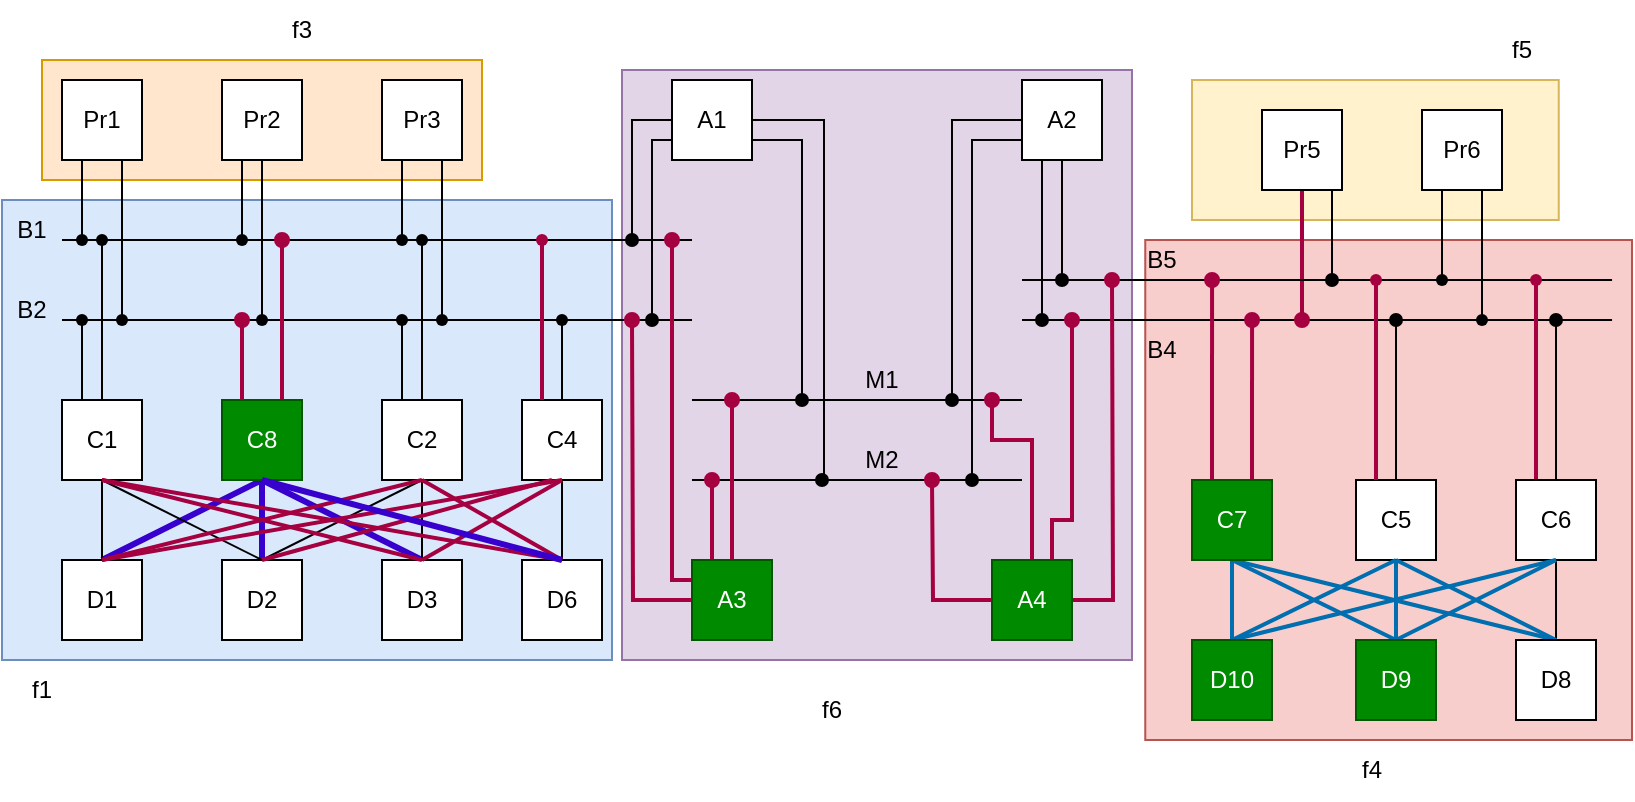 <mxfile version="25.0.2">
  <diagram name="Page-1" id="pCO-wO_WuTZd0U47I5Uy">
    <mxGraphModel dx="819" dy="546" grid="1" gridSize="10" guides="1" tooltips="1" connect="1" arrows="1" fold="1" page="1" pageScale="1" pageWidth="850" pageHeight="1100" math="0" shadow="0">
      <root>
        <mxCell id="0" />
        <mxCell id="1" parent="0" />
        <mxCell id="9lJfcO_MAp3hbMYmv9Gh-141" value="" style="rounded=0;whiteSpace=wrap;html=1;fillColor=#e1d5e7;strokeColor=#9673a6;" vertex="1" parent="1">
          <mxGeometry x="335" y="75" width="255" height="295" as="geometry" />
        </mxCell>
        <mxCell id="9lJfcO_MAp3hbMYmv9Gh-1" value="" style="rounded=0;whiteSpace=wrap;html=1;fillColor=#f8cecc;strokeColor=#b85450;" vertex="1" parent="1">
          <mxGeometry x="596.63" y="160" width="243.37" height="250" as="geometry" />
        </mxCell>
        <mxCell id="9lJfcO_MAp3hbMYmv9Gh-2" value="" style="rounded=0;whiteSpace=wrap;html=1;fillColor=#fff2cc;strokeColor=#d6b656;" vertex="1" parent="1">
          <mxGeometry x="620" y="80" width="183.37" height="70" as="geometry" />
        </mxCell>
        <mxCell id="9lJfcO_MAp3hbMYmv9Gh-4" value="" style="endArrow=none;html=1;rounded=0;entryX=0.959;entryY=0.08;entryDx=0;entryDy=0;entryPerimeter=0;" edge="1" parent="1" source="9lJfcO_MAp3hbMYmv9Gh-112" target="9lJfcO_MAp3hbMYmv9Gh-1">
          <mxGeometry width="50" height="50" relative="1" as="geometry">
            <mxPoint x="535" y="180" as="sourcePoint" />
            <mxPoint x="775" y="180" as="targetPoint" />
          </mxGeometry>
        </mxCell>
        <mxCell id="9lJfcO_MAp3hbMYmv9Gh-5" value="" style="rounded=0;whiteSpace=wrap;html=1;fillColor=#ffe6cc;strokeColor=#d79b00;" vertex="1" parent="1">
          <mxGeometry x="45" y="70" width="220" height="60" as="geometry" />
        </mxCell>
        <mxCell id="9lJfcO_MAp3hbMYmv9Gh-6" value="" style="rounded=0;whiteSpace=wrap;html=1;fillColor=#dae8fc;strokeColor=#6c8ebf;" vertex="1" parent="1">
          <mxGeometry x="25" y="140" width="305" height="230" as="geometry" />
        </mxCell>
        <mxCell id="9lJfcO_MAp3hbMYmv9Gh-7" value="Pr1" style="whiteSpace=wrap;html=1;aspect=fixed;" vertex="1" parent="1">
          <mxGeometry x="55" y="80" width="40" height="40" as="geometry" />
        </mxCell>
        <mxCell id="9lJfcO_MAp3hbMYmv9Gh-8" value="Pr2" style="whiteSpace=wrap;html=1;aspect=fixed;" vertex="1" parent="1">
          <mxGeometry x="135" y="80" width="40" height="40" as="geometry" />
        </mxCell>
        <mxCell id="9lJfcO_MAp3hbMYmv9Gh-9" value="Pr3" style="whiteSpace=wrap;html=1;aspect=fixed;" vertex="1" parent="1">
          <mxGeometry x="215" y="80" width="40" height="40" as="geometry" />
        </mxCell>
        <mxCell id="9lJfcO_MAp3hbMYmv9Gh-10" value="" style="endArrow=none;html=1;rounded=0;" edge="1" parent="1" source="9lJfcO_MAp3hbMYmv9Gh-44">
          <mxGeometry width="50" height="50" relative="1" as="geometry">
            <mxPoint x="55" y="160" as="sourcePoint" />
            <mxPoint x="370" y="160" as="targetPoint" />
          </mxGeometry>
        </mxCell>
        <mxCell id="9lJfcO_MAp3hbMYmv9Gh-11" value="" style="endArrow=none;html=1;rounded=0;" edge="1" parent="1" source="9lJfcO_MAp3hbMYmv9Gh-125">
          <mxGeometry width="50" height="50" relative="1" as="geometry">
            <mxPoint x="55" y="200" as="sourcePoint" />
            <mxPoint x="370" y="200" as="targetPoint" />
          </mxGeometry>
        </mxCell>
        <mxCell id="9lJfcO_MAp3hbMYmv9Gh-12" value="B1" style="text;html=1;align=center;verticalAlign=middle;whiteSpace=wrap;rounded=0;" vertex="1" parent="1">
          <mxGeometry x="25" y="140" width="30" height="30" as="geometry" />
        </mxCell>
        <mxCell id="9lJfcO_MAp3hbMYmv9Gh-13" value="B2" style="text;html=1;align=center;verticalAlign=middle;whiteSpace=wrap;rounded=0;" vertex="1" parent="1">
          <mxGeometry x="25" y="180" width="30" height="30" as="geometry" />
        </mxCell>
        <mxCell id="9lJfcO_MAp3hbMYmv9Gh-14" value="" style="endArrow=none;html=1;rounded=0;exitX=0.25;exitY=1;exitDx=0;exitDy=0;" edge="1" parent="1" source="9lJfcO_MAp3hbMYmv9Gh-7" target="9lJfcO_MAp3hbMYmv9Gh-46">
          <mxGeometry width="50" height="50" relative="1" as="geometry">
            <mxPoint x="355" y="280" as="sourcePoint" />
            <mxPoint x="65" y="160" as="targetPoint" />
          </mxGeometry>
        </mxCell>
        <mxCell id="9lJfcO_MAp3hbMYmv9Gh-15" value="" style="endArrow=none;html=1;rounded=0;exitX=0.75;exitY=1;exitDx=0;exitDy=0;" edge="1" parent="1" source="9lJfcO_MAp3hbMYmv9Gh-7">
          <mxGeometry width="50" height="50" relative="1" as="geometry">
            <mxPoint x="355" y="280" as="sourcePoint" />
            <mxPoint x="85" y="200" as="targetPoint" />
          </mxGeometry>
        </mxCell>
        <mxCell id="9lJfcO_MAp3hbMYmv9Gh-16" value="" style="endArrow=none;html=1;rounded=0;exitX=0.25;exitY=1;exitDx=0;exitDy=0;" edge="1" parent="1" source="9lJfcO_MAp3hbMYmv9Gh-8">
          <mxGeometry width="50" height="50" relative="1" as="geometry">
            <mxPoint x="355" y="280" as="sourcePoint" />
            <mxPoint x="145" y="160" as="targetPoint" />
          </mxGeometry>
        </mxCell>
        <mxCell id="9lJfcO_MAp3hbMYmv9Gh-17" value="" style="endArrow=none;html=1;rounded=0;exitX=0.75;exitY=1;exitDx=0;exitDy=0;" edge="1" parent="1">
          <mxGeometry width="50" height="50" relative="1" as="geometry">
            <mxPoint x="155" y="120" as="sourcePoint" />
            <mxPoint x="155" y="200" as="targetPoint" />
          </mxGeometry>
        </mxCell>
        <mxCell id="9lJfcO_MAp3hbMYmv9Gh-18" value="" style="endArrow=none;html=1;rounded=0;entryX=0.75;entryY=1;entryDx=0;entryDy=0;" edge="1" parent="1" target="9lJfcO_MAp3hbMYmv9Gh-9">
          <mxGeometry width="50" height="50" relative="1" as="geometry">
            <mxPoint x="245" y="200" as="sourcePoint" />
            <mxPoint x="255" y="170" as="targetPoint" />
          </mxGeometry>
        </mxCell>
        <mxCell id="9lJfcO_MAp3hbMYmv9Gh-19" value="" style="endArrow=none;html=1;rounded=0;entryX=0.25;entryY=1;entryDx=0;entryDy=0;" edge="1" parent="1" target="9lJfcO_MAp3hbMYmv9Gh-9">
          <mxGeometry width="50" height="50" relative="1" as="geometry">
            <mxPoint x="225" y="160" as="sourcePoint" />
            <mxPoint x="255" y="170" as="targetPoint" />
          </mxGeometry>
        </mxCell>
        <mxCell id="9lJfcO_MAp3hbMYmv9Gh-20" value="С1" style="whiteSpace=wrap;html=1;aspect=fixed;" vertex="1" parent="1">
          <mxGeometry x="55" y="240" width="40" height="40" as="geometry" />
        </mxCell>
        <mxCell id="9lJfcO_MAp3hbMYmv9Gh-21" value="" style="endArrow=none;html=1;rounded=0;exitX=0.25;exitY=0;exitDx=0;exitDy=0;" edge="1" parent="1" source="9lJfcO_MAp3hbMYmv9Gh-20">
          <mxGeometry width="50" height="50" relative="1" as="geometry">
            <mxPoint x="245" y="270" as="sourcePoint" />
            <mxPoint x="65" y="200" as="targetPoint" />
          </mxGeometry>
        </mxCell>
        <mxCell id="9lJfcO_MAp3hbMYmv9Gh-22" value="" style="endArrow=none;html=1;rounded=0;exitX=0.5;exitY=0;exitDx=0;exitDy=0;" edge="1" parent="1" source="9lJfcO_MAp3hbMYmv9Gh-20">
          <mxGeometry width="50" height="50" relative="1" as="geometry">
            <mxPoint x="245" y="270" as="sourcePoint" />
            <mxPoint x="75" y="160" as="targetPoint" />
          </mxGeometry>
        </mxCell>
        <mxCell id="9lJfcO_MAp3hbMYmv9Gh-23" style="rounded=0;orthogonalLoop=1;jettySize=auto;html=1;entryX=0.5;entryY=1;entryDx=0;entryDy=0;exitX=0.5;exitY=0;exitDx=0;exitDy=0;endArrow=none;endFill=0;fillColor=#6a00ff;strokeColor=#3700CC;strokeWidth=3;" edge="1" parent="1" source="9lJfcO_MAp3hbMYmv9Gh-24" target="9lJfcO_MAp3hbMYmv9Gh-123">
          <mxGeometry relative="1" as="geometry" />
        </mxCell>
        <mxCell id="9lJfcO_MAp3hbMYmv9Gh-24" value="D1" style="whiteSpace=wrap;html=1;aspect=fixed;" vertex="1" parent="1">
          <mxGeometry x="55" y="320" width="40" height="40" as="geometry" />
        </mxCell>
        <mxCell id="9lJfcO_MAp3hbMYmv9Gh-25" style="edgeStyle=orthogonalEdgeStyle;rounded=0;orthogonalLoop=1;jettySize=auto;html=1;entryX=0.5;entryY=1;entryDx=0;entryDy=0;endArrow=none;endFill=0;fillColor=#6a00ff;strokeColor=#3700CC;strokeWidth=3;" edge="1" parent="1" source="9lJfcO_MAp3hbMYmv9Gh-26" target="9lJfcO_MAp3hbMYmv9Gh-123">
          <mxGeometry relative="1" as="geometry" />
        </mxCell>
        <mxCell id="9lJfcO_MAp3hbMYmv9Gh-26" value="D2" style="whiteSpace=wrap;html=1;aspect=fixed;" vertex="1" parent="1">
          <mxGeometry x="135" y="320" width="40" height="40" as="geometry" />
        </mxCell>
        <mxCell id="9lJfcO_MAp3hbMYmv9Gh-27" value="" style="endArrow=none;html=1;rounded=0;exitX=0.5;exitY=1;exitDx=0;exitDy=0;entryX=0.5;entryY=0;entryDx=0;entryDy=0;" edge="1" parent="1" source="9lJfcO_MAp3hbMYmv9Gh-20" target="9lJfcO_MAp3hbMYmv9Gh-24">
          <mxGeometry width="50" height="50" relative="1" as="geometry">
            <mxPoint x="245" y="270" as="sourcePoint" />
            <mxPoint x="295" y="220" as="targetPoint" />
          </mxGeometry>
        </mxCell>
        <mxCell id="9lJfcO_MAp3hbMYmv9Gh-28" value="" style="endArrow=none;html=1;rounded=0;exitX=0.5;exitY=0;exitDx=0;exitDy=0;entryX=0.5;entryY=1;entryDx=0;entryDy=0;" edge="1" parent="1" source="9lJfcO_MAp3hbMYmv9Gh-26" target="9lJfcO_MAp3hbMYmv9Gh-20">
          <mxGeometry width="50" height="50" relative="1" as="geometry">
            <mxPoint x="245" y="270" as="sourcePoint" />
            <mxPoint x="295" y="220" as="targetPoint" />
          </mxGeometry>
        </mxCell>
        <mxCell id="9lJfcO_MAp3hbMYmv9Gh-29" value="С2" style="whiteSpace=wrap;html=1;aspect=fixed;" vertex="1" parent="1">
          <mxGeometry x="215" y="240" width="40" height="40" as="geometry" />
        </mxCell>
        <mxCell id="9lJfcO_MAp3hbMYmv9Gh-30" style="rounded=0;orthogonalLoop=1;jettySize=auto;html=1;entryX=0.5;entryY=1;entryDx=0;entryDy=0;exitX=0.5;exitY=0;exitDx=0;exitDy=0;fillColor=#6a00ff;strokeColor=#3700CC;strokeWidth=3;endArrow=none;endFill=0;" edge="1" parent="1" source="9lJfcO_MAp3hbMYmv9Gh-31" target="9lJfcO_MAp3hbMYmv9Gh-123">
          <mxGeometry relative="1" as="geometry" />
        </mxCell>
        <mxCell id="9lJfcO_MAp3hbMYmv9Gh-31" value="D3" style="whiteSpace=wrap;html=1;aspect=fixed;" vertex="1" parent="1">
          <mxGeometry x="215" y="320" width="40" height="40" as="geometry" />
        </mxCell>
        <mxCell id="9lJfcO_MAp3hbMYmv9Gh-32" value="" style="endArrow=none;html=1;rounded=0;exitX=0.5;exitY=1;exitDx=0;exitDy=0;entryX=0.5;entryY=0;entryDx=0;entryDy=0;" edge="1" parent="1" source="9lJfcO_MAp3hbMYmv9Gh-29" target="9lJfcO_MAp3hbMYmv9Gh-31">
          <mxGeometry width="50" height="50" relative="1" as="geometry">
            <mxPoint x="245" y="270" as="sourcePoint" />
            <mxPoint x="295" y="220" as="targetPoint" />
          </mxGeometry>
        </mxCell>
        <mxCell id="9lJfcO_MAp3hbMYmv9Gh-33" value="" style="endArrow=none;html=1;rounded=0;exitX=0.5;exitY=0;exitDx=0;exitDy=0;entryX=0.5;entryY=1;entryDx=0;entryDy=0;" edge="1" parent="1" source="9lJfcO_MAp3hbMYmv9Gh-26" target="9lJfcO_MAp3hbMYmv9Gh-29">
          <mxGeometry width="50" height="50" relative="1" as="geometry">
            <mxPoint x="245" y="270" as="sourcePoint" />
            <mxPoint x="295" y="220" as="targetPoint" />
          </mxGeometry>
        </mxCell>
        <mxCell id="9lJfcO_MAp3hbMYmv9Gh-34" value="" style="endArrow=none;html=1;rounded=0;entryX=0.25;entryY=0;entryDx=0;entryDy=0;" edge="1" parent="1" target="9lJfcO_MAp3hbMYmv9Gh-29">
          <mxGeometry width="50" height="50" relative="1" as="geometry">
            <mxPoint x="225" y="200" as="sourcePoint" />
            <mxPoint x="295" y="220" as="targetPoint" />
          </mxGeometry>
        </mxCell>
        <mxCell id="9lJfcO_MAp3hbMYmv9Gh-35" value="" style="endArrow=none;html=1;rounded=0;exitX=0.5;exitY=0;exitDx=0;exitDy=0;" edge="1" parent="1" source="9lJfcO_MAp3hbMYmv9Gh-29">
          <mxGeometry width="50" height="50" relative="1" as="geometry">
            <mxPoint x="245" y="270" as="sourcePoint" />
            <mxPoint x="235" y="160" as="targetPoint" />
          </mxGeometry>
        </mxCell>
        <mxCell id="9lJfcO_MAp3hbMYmv9Gh-36" style="edgeStyle=orthogonalEdgeStyle;rounded=0;orthogonalLoop=1;jettySize=auto;html=1;endArrow=oval;endFill=1;" edge="1" parent="1" source="9lJfcO_MAp3hbMYmv9Gh-38">
          <mxGeometry relative="1" as="geometry">
            <mxPoint x="425" y="240" as="targetPoint" />
            <Array as="points">
              <mxPoint x="425" y="110" />
            </Array>
          </mxGeometry>
        </mxCell>
        <mxCell id="9lJfcO_MAp3hbMYmv9Gh-37" style="edgeStyle=orthogonalEdgeStyle;rounded=0;orthogonalLoop=1;jettySize=auto;html=1;endArrow=oval;endFill=1;" edge="1" parent="1" source="9lJfcO_MAp3hbMYmv9Gh-38">
          <mxGeometry relative="1" as="geometry">
            <mxPoint x="435" y="280" as="targetPoint" />
            <Array as="points">
              <mxPoint x="436" y="100" />
              <mxPoint x="436" y="280" />
            </Array>
          </mxGeometry>
        </mxCell>
        <mxCell id="9lJfcO_MAp3hbMYmv9Gh-128" style="edgeStyle=orthogonalEdgeStyle;rounded=0;orthogonalLoop=1;jettySize=auto;html=1;endArrow=oval;endFill=1;" edge="1" parent="1" source="9lJfcO_MAp3hbMYmv9Gh-38">
          <mxGeometry relative="1" as="geometry">
            <mxPoint x="340" y="160" as="targetPoint" />
          </mxGeometry>
        </mxCell>
        <mxCell id="9lJfcO_MAp3hbMYmv9Gh-130" style="edgeStyle=orthogonalEdgeStyle;rounded=0;orthogonalLoop=1;jettySize=auto;html=1;endArrow=oval;endFill=1;" edge="1" parent="1" source="9lJfcO_MAp3hbMYmv9Gh-38">
          <mxGeometry relative="1" as="geometry">
            <mxPoint x="350" y="200" as="targetPoint" />
            <Array as="points">
              <mxPoint x="350" y="110" />
            </Array>
          </mxGeometry>
        </mxCell>
        <mxCell id="9lJfcO_MAp3hbMYmv9Gh-38" value="A1" style="whiteSpace=wrap;html=1;aspect=fixed;" vertex="1" parent="1">
          <mxGeometry x="360" y="80" width="40" height="40" as="geometry" />
        </mxCell>
        <mxCell id="9lJfcO_MAp3hbMYmv9Gh-41" value="" style="endArrow=none;html=1;rounded=0;" edge="1" parent="1" target="9lJfcO_MAp3hbMYmv9Gh-42">
          <mxGeometry width="50" height="50" relative="1" as="geometry">
            <mxPoint x="55" y="200" as="sourcePoint" />
            <mxPoint x="355" y="200" as="targetPoint" />
          </mxGeometry>
        </mxCell>
        <mxCell id="9lJfcO_MAp3hbMYmv9Gh-42" value="" style="shape=waypoint;sketch=0;fillStyle=solid;size=6;pointerEvents=1;points=[];fillColor=none;resizable=0;rotatable=0;perimeter=centerPerimeter;snapToPoint=1;" vertex="1" parent="1">
          <mxGeometry x="55" y="190" width="20" height="20" as="geometry" />
        </mxCell>
        <mxCell id="9lJfcO_MAp3hbMYmv9Gh-43" value="" style="endArrow=none;html=1;rounded=0;" edge="1" parent="1" target="9lJfcO_MAp3hbMYmv9Gh-44">
          <mxGeometry width="50" height="50" relative="1" as="geometry">
            <mxPoint x="55" y="160" as="sourcePoint" />
            <mxPoint x="355" y="160" as="targetPoint" />
          </mxGeometry>
        </mxCell>
        <mxCell id="9lJfcO_MAp3hbMYmv9Gh-44" value="" style="shape=waypoint;sketch=0;fillStyle=solid;size=6;pointerEvents=1;points=[];fillColor=none;resizable=0;rotatable=0;perimeter=centerPerimeter;snapToPoint=1;" vertex="1" parent="1">
          <mxGeometry x="65" y="150" width="20" height="20" as="geometry" />
        </mxCell>
        <mxCell id="9lJfcO_MAp3hbMYmv9Gh-45" value="" style="shape=waypoint;sketch=0;fillStyle=solid;size=6;pointerEvents=1;points=[];fillColor=none;resizable=0;rotatable=0;perimeter=centerPerimeter;snapToPoint=1;" vertex="1" parent="1">
          <mxGeometry x="75" y="190" width="20" height="20" as="geometry" />
        </mxCell>
        <mxCell id="9lJfcO_MAp3hbMYmv9Gh-46" value="" style="shape=waypoint;sketch=0;fillStyle=solid;size=6;pointerEvents=1;points=[];fillColor=none;resizable=0;rotatable=0;perimeter=centerPerimeter;snapToPoint=1;" vertex="1" parent="1">
          <mxGeometry x="55" y="150" width="20" height="20" as="geometry" />
        </mxCell>
        <mxCell id="9lJfcO_MAp3hbMYmv9Gh-47" value="" style="shape=waypoint;sketch=0;fillStyle=solid;size=6;pointerEvents=1;points=[];fillColor=none;resizable=0;rotatable=0;perimeter=centerPerimeter;snapToPoint=1;" vertex="1" parent="1">
          <mxGeometry x="135" y="150" width="20" height="20" as="geometry" />
        </mxCell>
        <mxCell id="9lJfcO_MAp3hbMYmv9Gh-49" value="" style="shape=waypoint;sketch=0;fillStyle=solid;size=6;pointerEvents=1;points=[];fillColor=none;resizable=0;rotatable=0;perimeter=centerPerimeter;snapToPoint=1;" vertex="1" parent="1">
          <mxGeometry x="215" y="190" width="20" height="20" as="geometry" />
        </mxCell>
        <mxCell id="9lJfcO_MAp3hbMYmv9Gh-50" value="" style="shape=waypoint;sketch=0;fillStyle=solid;size=6;pointerEvents=1;points=[];fillColor=none;resizable=0;rotatable=0;perimeter=centerPerimeter;snapToPoint=1;" vertex="1" parent="1">
          <mxGeometry x="215" y="150" width="20" height="20" as="geometry" />
        </mxCell>
        <mxCell id="9lJfcO_MAp3hbMYmv9Gh-51" value="" style="shape=waypoint;sketch=0;fillStyle=solid;size=6;pointerEvents=1;points=[];fillColor=none;resizable=0;rotatable=0;perimeter=centerPerimeter;snapToPoint=1;" vertex="1" parent="1">
          <mxGeometry x="235" y="190" width="20" height="20" as="geometry" />
        </mxCell>
        <mxCell id="9lJfcO_MAp3hbMYmv9Gh-52" value="" style="shape=waypoint;sketch=0;fillStyle=solid;size=6;pointerEvents=1;points=[];fillColor=none;resizable=0;rotatable=0;perimeter=centerPerimeter;snapToPoint=1;" vertex="1" parent="1">
          <mxGeometry x="225" y="150" width="20" height="20" as="geometry" />
        </mxCell>
        <mxCell id="9lJfcO_MAp3hbMYmv9Gh-53" value="" style="shape=waypoint;sketch=0;fillStyle=solid;size=6;pointerEvents=1;points=[];fillColor=none;resizable=0;rotatable=0;perimeter=centerPerimeter;snapToPoint=1;" vertex="1" parent="1">
          <mxGeometry x="295" y="190" width="20" height="20" as="geometry" />
        </mxCell>
        <mxCell id="9lJfcO_MAp3hbMYmv9Gh-56" value="" style="endArrow=none;html=1;rounded=0;" edge="1" parent="1">
          <mxGeometry width="50" height="50" relative="1" as="geometry">
            <mxPoint x="370" y="240" as="sourcePoint" />
            <mxPoint x="535" y="240" as="targetPoint" />
          </mxGeometry>
        </mxCell>
        <mxCell id="9lJfcO_MAp3hbMYmv9Gh-57" value="M1" style="text;html=1;align=center;verticalAlign=middle;whiteSpace=wrap;rounded=0;" vertex="1" parent="1">
          <mxGeometry x="455" y="220" width="20" height="20" as="geometry" />
        </mxCell>
        <mxCell id="9lJfcO_MAp3hbMYmv9Gh-58" value="" style="endArrow=none;html=1;rounded=0;" edge="1" parent="1">
          <mxGeometry width="50" height="50" relative="1" as="geometry">
            <mxPoint x="370" y="280" as="sourcePoint" />
            <mxPoint x="535" y="280" as="targetPoint" />
          </mxGeometry>
        </mxCell>
        <mxCell id="9lJfcO_MAp3hbMYmv9Gh-59" value="M2" style="text;html=1;align=center;verticalAlign=middle;whiteSpace=wrap;rounded=0;" vertex="1" parent="1">
          <mxGeometry x="455" y="260" width="20" height="20" as="geometry" />
        </mxCell>
        <mxCell id="9lJfcO_MAp3hbMYmv9Gh-60" style="edgeStyle=orthogonalEdgeStyle;rounded=0;orthogonalLoop=1;jettySize=auto;html=1;endArrow=oval;endFill=1;" edge="1" parent="1" source="9lJfcO_MAp3hbMYmv9Gh-64">
          <mxGeometry relative="1" as="geometry">
            <mxPoint x="500" y="240" as="targetPoint" />
            <Array as="points">
              <mxPoint x="500" y="100" />
              <mxPoint x="500" y="240" />
            </Array>
          </mxGeometry>
        </mxCell>
        <mxCell id="9lJfcO_MAp3hbMYmv9Gh-61" style="edgeStyle=orthogonalEdgeStyle;rounded=0;orthogonalLoop=1;jettySize=auto;html=1;endArrow=oval;endFill=1;" edge="1" parent="1">
          <mxGeometry relative="1" as="geometry">
            <mxPoint x="545" y="200" as="targetPoint" />
            <mxPoint x="545.0" y="120" as="sourcePoint" />
          </mxGeometry>
        </mxCell>
        <mxCell id="9lJfcO_MAp3hbMYmv9Gh-62" style="edgeStyle=orthogonalEdgeStyle;rounded=0;orthogonalLoop=1;jettySize=auto;html=1;endArrow=oval;endFill=1;" edge="1" parent="1" source="9lJfcO_MAp3hbMYmv9Gh-64">
          <mxGeometry relative="1" as="geometry">
            <mxPoint x="510" y="280" as="targetPoint" />
            <Array as="points">
              <mxPoint x="510" y="110" />
            </Array>
          </mxGeometry>
        </mxCell>
        <mxCell id="9lJfcO_MAp3hbMYmv9Gh-63" style="edgeStyle=orthogonalEdgeStyle;rounded=0;orthogonalLoop=1;jettySize=auto;html=1;endArrow=oval;endFill=1;" edge="1" parent="1" source="9lJfcO_MAp3hbMYmv9Gh-64">
          <mxGeometry relative="1" as="geometry">
            <mxPoint x="555" y="180" as="targetPoint" />
          </mxGeometry>
        </mxCell>
        <mxCell id="9lJfcO_MAp3hbMYmv9Gh-64" value="A2" style="whiteSpace=wrap;html=1;aspect=fixed;" vertex="1" parent="1">
          <mxGeometry x="535" y="80" width="40" height="40" as="geometry" />
        </mxCell>
        <mxCell id="9lJfcO_MAp3hbMYmv9Gh-65" value="" style="endArrow=none;html=1;rounded=0;entryX=0.959;entryY=0.16;entryDx=0;entryDy=0;entryPerimeter=0;" edge="1" parent="1" target="9lJfcO_MAp3hbMYmv9Gh-1">
          <mxGeometry width="50" height="50" relative="1" as="geometry">
            <mxPoint x="650" y="200" as="sourcePoint" />
            <mxPoint x="775" y="200" as="targetPoint" />
          </mxGeometry>
        </mxCell>
        <mxCell id="9lJfcO_MAp3hbMYmv9Gh-66" style="edgeStyle=orthogonalEdgeStyle;rounded=0;orthogonalLoop=1;jettySize=auto;html=1;endArrow=oval;endFill=1;" edge="1" parent="1">
          <mxGeometry relative="1" as="geometry">
            <mxPoint x="690" y="180" as="targetPoint" />
            <mxPoint x="690" y="135" as="sourcePoint" />
            <Array as="points">
              <mxPoint x="690" y="180" />
            </Array>
          </mxGeometry>
        </mxCell>
        <mxCell id="9lJfcO_MAp3hbMYmv9Gh-67" style="edgeStyle=orthogonalEdgeStyle;rounded=0;orthogonalLoop=1;jettySize=auto;html=1;endArrow=oval;endFill=1;fillColor=#d80073;strokeColor=#A50040;strokeWidth=2;" edge="1" parent="1" source="9lJfcO_MAp3hbMYmv9Gh-68">
          <mxGeometry relative="1" as="geometry">
            <mxPoint x="675" y="200" as="targetPoint" />
          </mxGeometry>
        </mxCell>
        <mxCell id="9lJfcO_MAp3hbMYmv9Gh-68" value="Pr5" style="whiteSpace=wrap;html=1;aspect=fixed;" vertex="1" parent="1">
          <mxGeometry x="655" y="95" width="40" height="40" as="geometry" />
        </mxCell>
        <mxCell id="9lJfcO_MAp3hbMYmv9Gh-69" value="Pr6" style="whiteSpace=wrap;html=1;aspect=fixed;" vertex="1" parent="1">
          <mxGeometry x="735" y="95" width="40" height="40" as="geometry" />
        </mxCell>
        <mxCell id="9lJfcO_MAp3hbMYmv9Gh-70" value="B4" style="text;html=1;align=center;verticalAlign=middle;whiteSpace=wrap;rounded=0;" vertex="1" parent="1">
          <mxGeometry x="590" y="200" width="30" height="30" as="geometry" />
        </mxCell>
        <mxCell id="9lJfcO_MAp3hbMYmv9Gh-71" value="B5" style="text;html=1;align=center;verticalAlign=middle;whiteSpace=wrap;rounded=0;" vertex="1" parent="1">
          <mxGeometry x="590" y="155" width="30" height="30" as="geometry" />
        </mxCell>
        <mxCell id="9lJfcO_MAp3hbMYmv9Gh-72" value="f1" style="text;html=1;align=center;verticalAlign=middle;whiteSpace=wrap;rounded=0;" vertex="1" parent="1">
          <mxGeometry x="35" y="370" width="20" height="30" as="geometry" />
        </mxCell>
        <mxCell id="9lJfcO_MAp3hbMYmv9Gh-73" value="" style="group" vertex="1" connectable="0" parent="1">
          <mxGeometry x="285" y="200" width="40" height="160" as="geometry" />
        </mxCell>
        <mxCell id="9lJfcO_MAp3hbMYmv9Gh-74" value="С4" style="whiteSpace=wrap;html=1;aspect=fixed;" vertex="1" parent="9lJfcO_MAp3hbMYmv9Gh-73">
          <mxGeometry y="40" width="40" height="40" as="geometry" />
        </mxCell>
        <mxCell id="9lJfcO_MAp3hbMYmv9Gh-75" value="D6" style="whiteSpace=wrap;html=1;aspect=fixed;" vertex="1" parent="9lJfcO_MAp3hbMYmv9Gh-73">
          <mxGeometry y="120" width="40" height="40" as="geometry" />
        </mxCell>
        <mxCell id="9lJfcO_MAp3hbMYmv9Gh-76" value="" style="endArrow=none;html=1;rounded=0;" edge="1" parent="9lJfcO_MAp3hbMYmv9Gh-73">
          <mxGeometry width="50" height="50" relative="1" as="geometry">
            <mxPoint x="20" y="40" as="sourcePoint" />
            <mxPoint x="20" as="targetPoint" />
          </mxGeometry>
        </mxCell>
        <mxCell id="9lJfcO_MAp3hbMYmv9Gh-77" value="" style="endArrow=none;html=1;rounded=0;exitX=0.5;exitY=1;exitDx=0;exitDy=0;entryX=0.5;entryY=0;entryDx=0;entryDy=0;" edge="1" parent="9lJfcO_MAp3hbMYmv9Gh-73" source="9lJfcO_MAp3hbMYmv9Gh-74" target="9lJfcO_MAp3hbMYmv9Gh-75">
          <mxGeometry width="50" height="50" relative="1" as="geometry">
            <mxPoint x="-50" y="70" as="sourcePoint" />
            <mxPoint y="20" as="targetPoint" />
          </mxGeometry>
        </mxCell>
        <mxCell id="9lJfcO_MAp3hbMYmv9Gh-78" value="f3" style="text;html=1;align=center;verticalAlign=middle;whiteSpace=wrap;rounded=0;" vertex="1" parent="1">
          <mxGeometry x="145" y="40" width="60" height="30" as="geometry" />
        </mxCell>
        <mxCell id="9lJfcO_MAp3hbMYmv9Gh-79" value="f4" style="text;html=1;align=center;verticalAlign=middle;whiteSpace=wrap;rounded=0;" vertex="1" parent="1">
          <mxGeometry x="695" y="410" width="30" height="30" as="geometry" />
        </mxCell>
        <mxCell id="9lJfcO_MAp3hbMYmv9Gh-80" value="f5" style="text;html=1;align=center;verticalAlign=middle;whiteSpace=wrap;rounded=0;" vertex="1" parent="1">
          <mxGeometry x="770" y="50" width="30" height="30" as="geometry" />
        </mxCell>
        <mxCell id="9lJfcO_MAp3hbMYmv9Gh-81" value="f6" style="text;html=1;align=center;verticalAlign=middle;whiteSpace=wrap;rounded=0;" vertex="1" parent="1">
          <mxGeometry x="410" y="380" width="60" height="30" as="geometry" />
        </mxCell>
        <mxCell id="9lJfcO_MAp3hbMYmv9Gh-82" value="" style="endArrow=none;html=1;rounded=0;exitX=0.5;exitY=0;exitDx=0;exitDy=0;entryX=0.5;entryY=1;entryDx=0;entryDy=0;fillColor=#d80073;strokeColor=#A50040;strokeWidth=2;" edge="1" parent="1" source="9lJfcO_MAp3hbMYmv9Gh-24" target="9lJfcO_MAp3hbMYmv9Gh-29">
          <mxGeometry width="50" height="50" relative="1" as="geometry">
            <mxPoint x="150" y="460" as="sourcePoint" />
            <mxPoint x="200" y="410" as="targetPoint" />
          </mxGeometry>
        </mxCell>
        <mxCell id="9lJfcO_MAp3hbMYmv9Gh-83" value="" style="endArrow=none;html=1;rounded=0;exitX=0.5;exitY=0;exitDx=0;exitDy=0;entryX=0.5;entryY=1;entryDx=0;entryDy=0;fillColor=#d80073;strokeColor=#A50040;strokeWidth=2;" edge="1" parent="1" source="9lJfcO_MAp3hbMYmv9Gh-31" target="9lJfcO_MAp3hbMYmv9Gh-20">
          <mxGeometry width="50" height="50" relative="1" as="geometry">
            <mxPoint x="360" y="290" as="sourcePoint" />
            <mxPoint x="410" y="240" as="targetPoint" />
          </mxGeometry>
        </mxCell>
        <mxCell id="9lJfcO_MAp3hbMYmv9Gh-84" value="" style="endArrow=none;html=1;rounded=0;exitX=0.5;exitY=0;exitDx=0;exitDy=0;entryX=0.5;entryY=1;entryDx=0;entryDy=0;fillColor=#d80073;strokeColor=#A50040;strokeWidth=2;" edge="1" parent="1" source="9lJfcO_MAp3hbMYmv9Gh-31" target="9lJfcO_MAp3hbMYmv9Gh-74">
          <mxGeometry width="50" height="50" relative="1" as="geometry">
            <mxPoint x="345" y="400" as="sourcePoint" />
            <mxPoint x="395" y="350" as="targetPoint" />
          </mxGeometry>
        </mxCell>
        <mxCell id="9lJfcO_MAp3hbMYmv9Gh-85" value="" style="endArrow=none;html=1;rounded=0;exitX=0.5;exitY=0;exitDx=0;exitDy=0;entryX=0.5;entryY=1;entryDx=0;entryDy=0;fillColor=#d80073;strokeColor=#A50040;strokeWidth=2;" edge="1" parent="1" source="9lJfcO_MAp3hbMYmv9Gh-75" target="9lJfcO_MAp3hbMYmv9Gh-29">
          <mxGeometry width="50" height="50" relative="1" as="geometry">
            <mxPoint x="360" y="290" as="sourcePoint" />
            <mxPoint x="410" y="240" as="targetPoint" />
          </mxGeometry>
        </mxCell>
        <mxCell id="9lJfcO_MAp3hbMYmv9Gh-86" value="" style="endArrow=none;html=1;rounded=0;exitX=0.5;exitY=0;exitDx=0;exitDy=0;entryX=0.5;entryY=1;entryDx=0;entryDy=0;fillColor=#d80073;strokeColor=#A50040;strokeWidth=2;" edge="1" parent="1" source="9lJfcO_MAp3hbMYmv9Gh-75" target="9lJfcO_MAp3hbMYmv9Gh-20">
          <mxGeometry width="50" height="50" relative="1" as="geometry">
            <mxPoint x="360" y="290" as="sourcePoint" />
            <mxPoint x="410" y="240" as="targetPoint" />
          </mxGeometry>
        </mxCell>
        <mxCell id="9lJfcO_MAp3hbMYmv9Gh-87" value="" style="endArrow=none;html=1;rounded=0;exitX=0.5;exitY=0;exitDx=0;exitDy=0;entryX=0.5;entryY=1;entryDx=0;entryDy=0;fillColor=#d80073;strokeColor=#A50040;strokeWidth=2;" edge="1" parent="1" source="9lJfcO_MAp3hbMYmv9Gh-24" target="9lJfcO_MAp3hbMYmv9Gh-74">
          <mxGeometry width="50" height="50" relative="1" as="geometry">
            <mxPoint x="360" y="290" as="sourcePoint" />
            <mxPoint x="410" y="240" as="targetPoint" />
          </mxGeometry>
        </mxCell>
        <mxCell id="9lJfcO_MAp3hbMYmv9Gh-88" value="" style="endArrow=none;html=1;rounded=0;exitX=0.5;exitY=0;exitDx=0;exitDy=0;fillColor=#d80073;strokeColor=#A50040;strokeWidth=2;" edge="1" parent="1" source="9lJfcO_MAp3hbMYmv9Gh-26">
          <mxGeometry width="50" height="50" relative="1" as="geometry">
            <mxPoint x="360" y="290" as="sourcePoint" />
            <mxPoint x="300" y="280" as="targetPoint" />
          </mxGeometry>
        </mxCell>
        <mxCell id="9lJfcO_MAp3hbMYmv9Gh-89" value="" style="endArrow=none;html=1;rounded=0;entryX=0.25;entryY=0;entryDx=0;entryDy=0;strokeWidth=2;fillColor=#d80073;strokeColor=#A50040;" edge="1" parent="1" target="9lJfcO_MAp3hbMYmv9Gh-74">
          <mxGeometry width="50" height="50" relative="1" as="geometry">
            <mxPoint x="295" y="160" as="sourcePoint" />
            <mxPoint x="300" y="250" as="targetPoint" />
          </mxGeometry>
        </mxCell>
        <mxCell id="9lJfcO_MAp3hbMYmv9Gh-90" value="" style="shape=waypoint;sketch=0;fillStyle=solid;size=6;pointerEvents=1;points=[];fillColor=#d80073;resizable=0;rotatable=0;perimeter=centerPerimeter;snapToPoint=1;fontColor=#ffffff;strokeColor=#A50040;" vertex="1" parent="1">
          <mxGeometry x="285" y="150" width="20" height="20" as="geometry" />
        </mxCell>
        <mxCell id="9lJfcO_MAp3hbMYmv9Gh-91" value="" style="endArrow=none;html=1;rounded=0;entryX=0.75;entryY=1;entryDx=0;entryDy=0;" edge="1" parent="1" source="9lJfcO_MAp3hbMYmv9Gh-93" target="9lJfcO_MAp3hbMYmv9Gh-69">
          <mxGeometry width="50" height="50" relative="1" as="geometry">
            <mxPoint x="765" y="200" as="sourcePoint" />
            <mxPoint x="640" y="150" as="targetPoint" />
          </mxGeometry>
        </mxCell>
        <mxCell id="9lJfcO_MAp3hbMYmv9Gh-92" value="" style="endArrow=none;html=1;rounded=0;entryDx=0;entryDy=0;" edge="1" parent="1" target="9lJfcO_MAp3hbMYmv9Gh-93">
          <mxGeometry width="50" height="50" relative="1" as="geometry">
            <mxPoint x="765" y="200" as="sourcePoint" />
            <mxPoint x="765" y="135" as="targetPoint" />
          </mxGeometry>
        </mxCell>
        <mxCell id="9lJfcO_MAp3hbMYmv9Gh-93" value="" style="shape=waypoint;sketch=0;fillStyle=solid;size=6;pointerEvents=1;points=[];fillColor=none;resizable=0;rotatable=0;perimeter=centerPerimeter;snapToPoint=1;" vertex="1" parent="1">
          <mxGeometry x="755" y="190" width="20" height="20" as="geometry" />
        </mxCell>
        <mxCell id="9lJfcO_MAp3hbMYmv9Gh-94" value="" style="endArrow=none;html=1;rounded=0;entryX=0.25;entryY=1;entryDx=0;entryDy=0;" edge="1" parent="1" target="9lJfcO_MAp3hbMYmv9Gh-69">
          <mxGeometry width="50" height="50" relative="1" as="geometry">
            <mxPoint x="745" y="180" as="sourcePoint" />
            <mxPoint x="640" y="150" as="targetPoint" />
          </mxGeometry>
        </mxCell>
        <mxCell id="9lJfcO_MAp3hbMYmv9Gh-95" value="" style="shape=waypoint;sketch=0;fillStyle=solid;size=6;pointerEvents=1;points=[];fillColor=none;resizable=0;rotatable=0;perimeter=centerPerimeter;snapToPoint=1;" vertex="1" parent="1">
          <mxGeometry x="735" y="170" width="20" height="20" as="geometry" />
        </mxCell>
        <mxCell id="9lJfcO_MAp3hbMYmv9Gh-96" value="" style="endArrow=none;html=1;rounded=0;exitX=0.25;exitY=0;exitDx=0;exitDy=0;fillColor=#d80073;strokeColor=#A50040;strokeWidth=2;" edge="1" parent="1" source="9lJfcO_MAp3hbMYmv9Gh-101">
          <mxGeometry width="50" height="50" relative="1" as="geometry">
            <mxPoint x="739.755" y="281.395" as="sourcePoint" />
            <mxPoint x="792" y="180" as="targetPoint" />
          </mxGeometry>
        </mxCell>
        <mxCell id="9lJfcO_MAp3hbMYmv9Gh-97" value="" style="endArrow=none;html=1;rounded=0;" edge="1" parent="1">
          <mxGeometry width="50" height="50" relative="1" as="geometry">
            <mxPoint x="535" y="200" as="sourcePoint" />
            <mxPoint x="650" y="200" as="targetPoint" />
          </mxGeometry>
        </mxCell>
        <mxCell id="9lJfcO_MAp3hbMYmv9Gh-98" style="edgeStyle=orthogonalEdgeStyle;rounded=0;orthogonalLoop=1;jettySize=auto;html=1;endArrow=oval;endFill=1;" edge="1" parent="1" source="9lJfcO_MAp3hbMYmv9Gh-99">
          <mxGeometry relative="1" as="geometry">
            <mxPoint x="722" y="200" as="targetPoint" />
          </mxGeometry>
        </mxCell>
        <mxCell id="9lJfcO_MAp3hbMYmv9Gh-99" value="С5" style="whiteSpace=wrap;html=1;aspect=fixed;" vertex="1" parent="1">
          <mxGeometry x="702" y="280" width="40" height="40" as="geometry" />
        </mxCell>
        <mxCell id="9lJfcO_MAp3hbMYmv9Gh-100" style="edgeStyle=orthogonalEdgeStyle;rounded=0;orthogonalLoop=1;jettySize=auto;html=1;endArrow=oval;endFill=1;" edge="1" parent="1" source="9lJfcO_MAp3hbMYmv9Gh-101">
          <mxGeometry relative="1" as="geometry">
            <mxPoint x="802" y="200" as="targetPoint" />
          </mxGeometry>
        </mxCell>
        <mxCell id="9lJfcO_MAp3hbMYmv9Gh-101" value="С6" style="whiteSpace=wrap;html=1;aspect=fixed;" vertex="1" parent="1">
          <mxGeometry x="782" y="280" width="40" height="40" as="geometry" />
        </mxCell>
        <mxCell id="9lJfcO_MAp3hbMYmv9Gh-102" style="edgeStyle=orthogonalEdgeStyle;rounded=0;orthogonalLoop=1;jettySize=auto;html=1;entryX=0.5;entryY=1;entryDx=0;entryDy=0;endArrow=none;endFill=0;" edge="1" parent="1" source="9lJfcO_MAp3hbMYmv9Gh-105" target="9lJfcO_MAp3hbMYmv9Gh-101">
          <mxGeometry relative="1" as="geometry" />
        </mxCell>
        <mxCell id="9lJfcO_MAp3hbMYmv9Gh-103" style="rounded=0;orthogonalLoop=1;jettySize=auto;html=1;entryX=0.5;entryY=1;entryDx=0;entryDy=0;exitX=0.5;exitY=0;exitDx=0;exitDy=0;endArrow=none;endFill=0;strokeWidth=2;fillColor=#1ba1e2;strokeColor=#006EAF;" edge="1" parent="1" source="9lJfcO_MAp3hbMYmv9Gh-105" target="9lJfcO_MAp3hbMYmv9Gh-99">
          <mxGeometry relative="1" as="geometry" />
        </mxCell>
        <mxCell id="9lJfcO_MAp3hbMYmv9Gh-104" style="rounded=0;orthogonalLoop=1;jettySize=auto;html=1;entryX=0.5;entryY=1;entryDx=0;entryDy=0;endArrow=none;endFill=0;exitX=0.5;exitY=0;exitDx=0;exitDy=0;strokeWidth=2;fillColor=#1ba1e2;strokeColor=#006EAF;" edge="1" parent="1" source="9lJfcO_MAp3hbMYmv9Gh-105" target="9lJfcO_MAp3hbMYmv9Gh-121">
          <mxGeometry relative="1" as="geometry" />
        </mxCell>
        <mxCell id="9lJfcO_MAp3hbMYmv9Gh-105" value="D8" style="whiteSpace=wrap;html=1;aspect=fixed;" vertex="1" parent="1">
          <mxGeometry x="782" y="360" width="40" height="40" as="geometry" />
        </mxCell>
        <mxCell id="9lJfcO_MAp3hbMYmv9Gh-106" value="" style="endArrow=none;html=1;rounded=0;exitX=0.5;exitY=0;exitDx=0;exitDy=0;fillColor=#d80073;strokeColor=#A50040;strokeWidth=2;" edge="1" parent="1">
          <mxGeometry width="50" height="50" relative="1" as="geometry">
            <mxPoint x="712" y="280" as="sourcePoint" />
            <mxPoint x="712" y="180" as="targetPoint" />
          </mxGeometry>
        </mxCell>
        <mxCell id="9lJfcO_MAp3hbMYmv9Gh-107" style="edgeStyle=orthogonalEdgeStyle;rounded=0;orthogonalLoop=1;jettySize=auto;html=1;endArrow=none;endFill=0;fillColor=#1ba1e2;strokeColor=#006EAF;strokeWidth=2;" edge="1" parent="1" source="9lJfcO_MAp3hbMYmv9Gh-110" target="9lJfcO_MAp3hbMYmv9Gh-99">
          <mxGeometry relative="1" as="geometry" />
        </mxCell>
        <mxCell id="9lJfcO_MAp3hbMYmv9Gh-108" style="rounded=0;orthogonalLoop=1;jettySize=auto;html=1;entryX=0.5;entryY=1;entryDx=0;entryDy=0;exitX=0.5;exitY=0;exitDx=0;exitDy=0;endArrow=none;endFill=0;fillColor=#1ba1e2;strokeColor=#006EAF;strokeWidth=2;" edge="1" parent="1" source="9lJfcO_MAp3hbMYmv9Gh-110" target="9lJfcO_MAp3hbMYmv9Gh-101">
          <mxGeometry relative="1" as="geometry" />
        </mxCell>
        <mxCell id="9lJfcO_MAp3hbMYmv9Gh-109" style="rounded=0;orthogonalLoop=1;jettySize=auto;html=1;entryX=0.5;entryY=1;entryDx=0;entryDy=0;exitX=0.5;exitY=0;exitDx=0;exitDy=0;endArrow=none;endFill=0;fillColor=#1ba1e2;strokeColor=#006EAF;strokeWidth=2;" edge="1" parent="1" source="9lJfcO_MAp3hbMYmv9Gh-110" target="9lJfcO_MAp3hbMYmv9Gh-121">
          <mxGeometry relative="1" as="geometry" />
        </mxCell>
        <mxCell id="9lJfcO_MAp3hbMYmv9Gh-110" value="D9" style="whiteSpace=wrap;html=1;aspect=fixed;fillColor=#008a00;strokeColor=#005700;fontColor=#ffffff;" vertex="1" parent="1">
          <mxGeometry x="702" y="360" width="40" height="40" as="geometry" />
        </mxCell>
        <mxCell id="9lJfcO_MAp3hbMYmv9Gh-111" value="" style="endArrow=none;html=1;rounded=0;entryDx=0;entryDy=0;entryPerimeter=0;" edge="1" parent="1" source="9lJfcO_MAp3hbMYmv9Gh-114" target="9lJfcO_MAp3hbMYmv9Gh-112">
          <mxGeometry width="50" height="50" relative="1" as="geometry">
            <mxPoint x="535" y="180" as="sourcePoint" />
            <mxPoint x="830" y="180" as="targetPoint" />
          </mxGeometry>
        </mxCell>
        <mxCell id="9lJfcO_MAp3hbMYmv9Gh-112" value="" style="shape=waypoint;sketch=0;fillStyle=solid;size=6;pointerEvents=1;points=[];fillColor=#d80073;resizable=0;rotatable=0;perimeter=centerPerimeter;snapToPoint=1;fontColor=#ffffff;strokeColor=#A50040;" vertex="1" parent="1">
          <mxGeometry x="782" y="170" width="20" height="20" as="geometry" />
        </mxCell>
        <mxCell id="9lJfcO_MAp3hbMYmv9Gh-113" value="" style="endArrow=none;html=1;rounded=0;entryDx=0;entryDy=0;entryPerimeter=0;" edge="1" parent="1" target="9lJfcO_MAp3hbMYmv9Gh-114">
          <mxGeometry width="50" height="50" relative="1" as="geometry">
            <mxPoint x="535" y="180" as="sourcePoint" />
            <mxPoint x="792" y="180" as="targetPoint" />
          </mxGeometry>
        </mxCell>
        <mxCell id="9lJfcO_MAp3hbMYmv9Gh-114" value="" style="shape=waypoint;sketch=0;fillStyle=solid;size=6;pointerEvents=1;points=[];fillColor=#d80073;resizable=0;rotatable=0;perimeter=centerPerimeter;snapToPoint=1;fontColor=#ffffff;strokeColor=#A50040;" vertex="1" parent="1">
          <mxGeometry x="702" y="170" width="20" height="20" as="geometry" />
        </mxCell>
        <mxCell id="9lJfcO_MAp3hbMYmv9Gh-115" style="rounded=0;orthogonalLoop=1;jettySize=auto;html=1;entryX=0.5;entryY=1;entryDx=0;entryDy=0;endArrow=none;endFill=0;exitX=0.5;exitY=0;exitDx=0;exitDy=0;strokeWidth=2;fillColor=#1ba1e2;strokeColor=#006EAF;" edge="1" parent="1" source="9lJfcO_MAp3hbMYmv9Gh-118" target="9lJfcO_MAp3hbMYmv9Gh-99">
          <mxGeometry relative="1" as="geometry" />
        </mxCell>
        <mxCell id="9lJfcO_MAp3hbMYmv9Gh-116" style="rounded=0;orthogonalLoop=1;jettySize=auto;html=1;entryX=0.5;entryY=1;entryDx=0;entryDy=0;exitX=0.5;exitY=0;exitDx=0;exitDy=0;endArrow=none;endFill=0;strokeWidth=2;fillColor=#1ba1e2;strokeColor=#006EAF;" edge="1" parent="1" source="9lJfcO_MAp3hbMYmv9Gh-118" target="9lJfcO_MAp3hbMYmv9Gh-101">
          <mxGeometry relative="1" as="geometry" />
        </mxCell>
        <mxCell id="9lJfcO_MAp3hbMYmv9Gh-117" style="edgeStyle=orthogonalEdgeStyle;rounded=0;orthogonalLoop=1;jettySize=auto;html=1;entryX=0.5;entryY=1;entryDx=0;entryDy=0;endArrow=none;endFill=0;strokeWidth=2;fillColor=#1ba1e2;strokeColor=#006EAF;" edge="1" parent="1" source="9lJfcO_MAp3hbMYmv9Gh-118" target="9lJfcO_MAp3hbMYmv9Gh-121">
          <mxGeometry relative="1" as="geometry" />
        </mxCell>
        <mxCell id="9lJfcO_MAp3hbMYmv9Gh-118" value="D10" style="whiteSpace=wrap;html=1;aspect=fixed;fillColor=#008a00;strokeColor=#005700;fontColor=#ffffff;" vertex="1" parent="1">
          <mxGeometry x="620" y="360" width="40" height="40" as="geometry" />
        </mxCell>
        <mxCell id="9lJfcO_MAp3hbMYmv9Gh-119" style="edgeStyle=orthogonalEdgeStyle;rounded=0;orthogonalLoop=1;jettySize=auto;html=1;endArrow=oval;endFill=1;strokeWidth=2;fillColor=#d80073;strokeColor=#A50040;" edge="1" parent="1">
          <mxGeometry relative="1" as="geometry">
            <mxPoint x="630.03" y="180" as="targetPoint" />
            <mxPoint x="629.996" y="280" as="sourcePoint" />
          </mxGeometry>
        </mxCell>
        <mxCell id="9lJfcO_MAp3hbMYmv9Gh-120" style="edgeStyle=orthogonalEdgeStyle;rounded=0;orthogonalLoop=1;jettySize=auto;html=1;endArrow=oval;endFill=1;strokeWidth=2;fillColor=#d80073;strokeColor=#A50040;" edge="1" parent="1">
          <mxGeometry relative="1" as="geometry">
            <mxPoint x="650.03" y="200" as="targetPoint" />
            <mxPoint x="649.996" y="280" as="sourcePoint" />
          </mxGeometry>
        </mxCell>
        <mxCell id="9lJfcO_MAp3hbMYmv9Gh-121" value="С7" style="whiteSpace=wrap;html=1;aspect=fixed;fillColor=#008a00;fontColor=#ffffff;strokeColor=#005700;" vertex="1" parent="1">
          <mxGeometry x="620" y="280" width="40" height="40" as="geometry" />
        </mxCell>
        <mxCell id="9lJfcO_MAp3hbMYmv9Gh-122" style="rounded=0;orthogonalLoop=1;jettySize=auto;html=1;exitX=0.75;exitY=0;exitDx=0;exitDy=0;endArrow=oval;endFill=1;strokeWidth=2;fillColor=#d80073;strokeColor=#A50040;" edge="1" parent="1" source="9lJfcO_MAp3hbMYmv9Gh-123">
          <mxGeometry relative="1" as="geometry">
            <mxPoint x="165" y="160" as="targetPoint" />
          </mxGeometry>
        </mxCell>
        <mxCell id="9lJfcO_MAp3hbMYmv9Gh-123" value="С8" style="whiteSpace=wrap;html=1;aspect=fixed;fillColor=#008a00;fontColor=#ffffff;strokeColor=#005700;" vertex="1" parent="1">
          <mxGeometry x="135" y="240" width="40" height="40" as="geometry" />
        </mxCell>
        <mxCell id="9lJfcO_MAp3hbMYmv9Gh-124" value="" style="endArrow=none;html=1;rounded=0;" edge="1" parent="1" source="9lJfcO_MAp3hbMYmv9Gh-42" target="9lJfcO_MAp3hbMYmv9Gh-125">
          <mxGeometry width="50" height="50" relative="1" as="geometry">
            <mxPoint x="65" y="200" as="sourcePoint" />
            <mxPoint x="355" y="200" as="targetPoint" />
          </mxGeometry>
        </mxCell>
        <mxCell id="9lJfcO_MAp3hbMYmv9Gh-125" value="" style="shape=waypoint;sketch=0;fillStyle=solid;size=6;pointerEvents=1;points=[];fillColor=none;resizable=0;rotatable=0;perimeter=centerPerimeter;snapToPoint=1;" vertex="1" parent="1">
          <mxGeometry x="145" y="190" width="20" height="20" as="geometry" />
        </mxCell>
        <mxCell id="9lJfcO_MAp3hbMYmv9Gh-126" style="rounded=0;orthogonalLoop=1;jettySize=auto;html=1;exitX=0.25;exitY=0;exitDx=0;exitDy=0;endArrow=oval;endFill=1;strokeWidth=2;fillColor=#d80073;strokeColor=#A50040;" edge="1" parent="1" source="9lJfcO_MAp3hbMYmv9Gh-123">
          <mxGeometry relative="1" as="geometry">
            <mxPoint x="145" y="200" as="targetPoint" />
          </mxGeometry>
        </mxCell>
        <mxCell id="9lJfcO_MAp3hbMYmv9Gh-127" style="rounded=0;orthogonalLoop=1;jettySize=auto;html=1;entryX=0.5;entryY=1;entryDx=0;entryDy=0;exitX=0.5;exitY=0;exitDx=0;exitDy=0;endArrow=none;endFill=0;strokeWidth=3;fillColor=#6a00ff;strokeColor=#3700CC;" edge="1" parent="1" source="9lJfcO_MAp3hbMYmv9Gh-75" target="9lJfcO_MAp3hbMYmv9Gh-123">
          <mxGeometry relative="1" as="geometry" />
        </mxCell>
        <mxCell id="9lJfcO_MAp3hbMYmv9Gh-132" style="edgeStyle=orthogonalEdgeStyle;rounded=0;orthogonalLoop=1;jettySize=auto;html=1;endArrow=oval;endFill=1;fillColor=#d80073;strokeColor=#A50040;strokeWidth=2;" edge="1" parent="1" source="9lJfcO_MAp3hbMYmv9Gh-131">
          <mxGeometry relative="1" as="geometry">
            <mxPoint x="340" y="200" as="targetPoint" />
          </mxGeometry>
        </mxCell>
        <mxCell id="9lJfcO_MAp3hbMYmv9Gh-133" style="edgeStyle=orthogonalEdgeStyle;rounded=0;orthogonalLoop=1;jettySize=auto;html=1;endArrow=oval;endFill=1;strokeWidth=2;fillColor=#d80073;strokeColor=#A50040;" edge="1" parent="1" source="9lJfcO_MAp3hbMYmv9Gh-131">
          <mxGeometry relative="1" as="geometry">
            <mxPoint x="360" y="160" as="targetPoint" />
            <Array as="points">
              <mxPoint x="360" y="330" />
            </Array>
          </mxGeometry>
        </mxCell>
        <mxCell id="9lJfcO_MAp3hbMYmv9Gh-134" style="rounded=0;orthogonalLoop=1;jettySize=auto;html=1;exitX=0.25;exitY=0;exitDx=0;exitDy=0;endArrow=oval;endFill=1;strokeWidth=2;fillColor=#d80073;strokeColor=#A50040;" edge="1" parent="1" source="9lJfcO_MAp3hbMYmv9Gh-131">
          <mxGeometry relative="1" as="geometry">
            <mxPoint x="380" y="280" as="targetPoint" />
          </mxGeometry>
        </mxCell>
        <mxCell id="9lJfcO_MAp3hbMYmv9Gh-135" style="edgeStyle=orthogonalEdgeStyle;rounded=0;orthogonalLoop=1;jettySize=auto;html=1;strokeWidth=2;endArrow=oval;endFill=1;fillColor=#d80073;strokeColor=#A50040;" edge="1" parent="1" source="9lJfcO_MAp3hbMYmv9Gh-131">
          <mxGeometry relative="1" as="geometry">
            <mxPoint x="390" y="240" as="targetPoint" />
          </mxGeometry>
        </mxCell>
        <mxCell id="9lJfcO_MAp3hbMYmv9Gh-131" value="A3" style="whiteSpace=wrap;html=1;aspect=fixed;fillColor=#008a00;fontColor=#ffffff;strokeColor=#005700;" vertex="1" parent="1">
          <mxGeometry x="370" y="320" width="40" height="40" as="geometry" />
        </mxCell>
        <mxCell id="9lJfcO_MAp3hbMYmv9Gh-137" style="edgeStyle=orthogonalEdgeStyle;rounded=0;orthogonalLoop=1;jettySize=auto;html=1;endArrow=oval;endFill=1;strokeWidth=2;fillColor=#d80073;strokeColor=#A50040;" edge="1" parent="1" source="9lJfcO_MAp3hbMYmv9Gh-136">
          <mxGeometry relative="1" as="geometry">
            <mxPoint x="490" y="280" as="targetPoint" />
          </mxGeometry>
        </mxCell>
        <mxCell id="9lJfcO_MAp3hbMYmv9Gh-138" style="edgeStyle=orthogonalEdgeStyle;rounded=0;orthogonalLoop=1;jettySize=auto;html=1;endArrow=oval;endFill=1;strokeWidth=2;fillColor=#d80073;strokeColor=#A50040;" edge="1" parent="1" source="9lJfcO_MAp3hbMYmv9Gh-136">
          <mxGeometry relative="1" as="geometry">
            <mxPoint x="520" y="240" as="targetPoint" />
            <Array as="points">
              <mxPoint x="540" y="260" />
              <mxPoint x="520" y="260" />
            </Array>
          </mxGeometry>
        </mxCell>
        <mxCell id="9lJfcO_MAp3hbMYmv9Gh-139" style="edgeStyle=orthogonalEdgeStyle;rounded=0;orthogonalLoop=1;jettySize=auto;html=1;endArrow=oval;endFill=1;strokeWidth=2;fillColor=#d80073;strokeColor=#A50040;" edge="1" parent="1" source="9lJfcO_MAp3hbMYmv9Gh-136">
          <mxGeometry relative="1" as="geometry">
            <mxPoint x="580" y="180" as="targetPoint" />
          </mxGeometry>
        </mxCell>
        <mxCell id="9lJfcO_MAp3hbMYmv9Gh-140" style="edgeStyle=orthogonalEdgeStyle;rounded=0;orthogonalLoop=1;jettySize=auto;html=1;exitX=0.75;exitY=0;exitDx=0;exitDy=0;endArrow=oval;endFill=1;strokeWidth=2;fillColor=#d80073;strokeColor=#A50040;" edge="1" parent="1" source="9lJfcO_MAp3hbMYmv9Gh-136">
          <mxGeometry relative="1" as="geometry">
            <mxPoint x="560" y="200" as="targetPoint" />
            <Array as="points">
              <mxPoint x="550" y="300" />
              <mxPoint x="560" y="300" />
            </Array>
          </mxGeometry>
        </mxCell>
        <mxCell id="9lJfcO_MAp3hbMYmv9Gh-136" value="A4" style="whiteSpace=wrap;html=1;aspect=fixed;fillColor=#008a00;fontColor=#ffffff;strokeColor=#005700;" vertex="1" parent="1">
          <mxGeometry x="520" y="320" width="40" height="40" as="geometry" />
        </mxCell>
      </root>
    </mxGraphModel>
  </diagram>
</mxfile>
